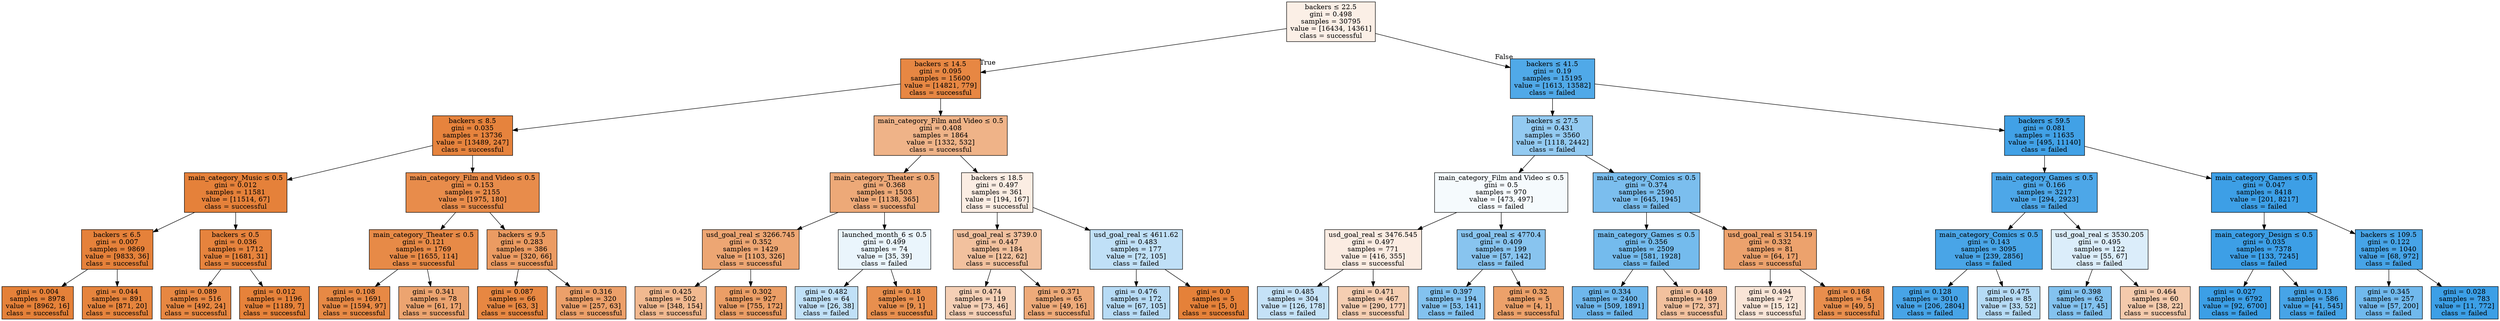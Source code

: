 digraph Tree {
node [shape=box, style="filled", color="black"] ;
0 [label=<backers &le; 22.5<br/>gini = 0.498<br/>samples = 30795<br/>value = [16434, 14361]<br/>class = successful>, fillcolor="#e5813920"] ;
1 [label=<backers &le; 14.5<br/>gini = 0.095<br/>samples = 15600<br/>value = [14821, 779]<br/>class = successful>, fillcolor="#e58139f2"] ;
0 -> 1 [labeldistance=2.5, labelangle=45, headlabel="True"] ;
2 [label=<backers &le; 8.5<br/>gini = 0.035<br/>samples = 13736<br/>value = [13489, 247]<br/>class = successful>, fillcolor="#e58139fa"] ;
1 -> 2 ;
3 [label=<main_category_Music &le; 0.5<br/>gini = 0.012<br/>samples = 11581<br/>value = [11514, 67]<br/>class = successful>, fillcolor="#e58139fe"] ;
2 -> 3 ;
4 [label=<backers &le; 6.5<br/>gini = 0.007<br/>samples = 9869<br/>value = [9833, 36]<br/>class = successful>, fillcolor="#e58139fe"] ;
3 -> 4 ;
5 [label=<gini = 0.004<br/>samples = 8978<br/>value = [8962, 16]<br/>class = successful>, fillcolor="#e58139ff"] ;
4 -> 5 ;
6 [label=<gini = 0.044<br/>samples = 891<br/>value = [871, 20]<br/>class = successful>, fillcolor="#e58139f9"] ;
4 -> 6 ;
7 [label=<backers &le; 0.5<br/>gini = 0.036<br/>samples = 1712<br/>value = [1681, 31]<br/>class = successful>, fillcolor="#e58139fa"] ;
3 -> 7 ;
8 [label=<gini = 0.089<br/>samples = 516<br/>value = [492, 24]<br/>class = successful>, fillcolor="#e58139f3"] ;
7 -> 8 ;
9 [label=<gini = 0.012<br/>samples = 1196<br/>value = [1189, 7]<br/>class = successful>, fillcolor="#e58139fd"] ;
7 -> 9 ;
10 [label=<main_category_Film and Video &le; 0.5<br/>gini = 0.153<br/>samples = 2155<br/>value = [1975, 180]<br/>class = successful>, fillcolor="#e58139e8"] ;
2 -> 10 ;
11 [label=<main_category_Theater &le; 0.5<br/>gini = 0.121<br/>samples = 1769<br/>value = [1655, 114]<br/>class = successful>, fillcolor="#e58139ed"] ;
10 -> 11 ;
12 [label=<gini = 0.108<br/>samples = 1691<br/>value = [1594, 97]<br/>class = successful>, fillcolor="#e58139ef"] ;
11 -> 12 ;
13 [label=<gini = 0.341<br/>samples = 78<br/>value = [61, 17]<br/>class = successful>, fillcolor="#e58139b8"] ;
11 -> 13 ;
14 [label=<backers &le; 9.5<br/>gini = 0.283<br/>samples = 386<br/>value = [320, 66]<br/>class = successful>, fillcolor="#e58139ca"] ;
10 -> 14 ;
15 [label=<gini = 0.087<br/>samples = 66<br/>value = [63, 3]<br/>class = successful>, fillcolor="#e58139f3"] ;
14 -> 15 ;
16 [label=<gini = 0.316<br/>samples = 320<br/>value = [257, 63]<br/>class = successful>, fillcolor="#e58139c0"] ;
14 -> 16 ;
17 [label=<main_category_Film and Video &le; 0.5<br/>gini = 0.408<br/>samples = 1864<br/>value = [1332, 532]<br/>class = successful>, fillcolor="#e5813999"] ;
1 -> 17 ;
18 [label=<main_category_Theater &le; 0.5<br/>gini = 0.368<br/>samples = 1503<br/>value = [1138, 365]<br/>class = successful>, fillcolor="#e58139ad"] ;
17 -> 18 ;
19 [label=<usd_goal_real &le; 3266.745<br/>gini = 0.352<br/>samples = 1429<br/>value = [1103, 326]<br/>class = successful>, fillcolor="#e58139b4"] ;
18 -> 19 ;
20 [label=<gini = 0.425<br/>samples = 502<br/>value = [348, 154]<br/>class = successful>, fillcolor="#e581398e"] ;
19 -> 20 ;
21 [label=<gini = 0.302<br/>samples = 927<br/>value = [755, 172]<br/>class = successful>, fillcolor="#e58139c5"] ;
19 -> 21 ;
22 [label=<launched_month_6 &le; 0.5<br/>gini = 0.499<br/>samples = 74<br/>value = [35, 39]<br/>class = failed>, fillcolor="#399de51a"] ;
18 -> 22 ;
23 [label=<gini = 0.482<br/>samples = 64<br/>value = [26, 38]<br/>class = failed>, fillcolor="#399de551"] ;
22 -> 23 ;
24 [label=<gini = 0.18<br/>samples = 10<br/>value = [9, 1]<br/>class = successful>, fillcolor="#e58139e3"] ;
22 -> 24 ;
25 [label=<backers &le; 18.5<br/>gini = 0.497<br/>samples = 361<br/>value = [194, 167]<br/>class = successful>, fillcolor="#e5813923"] ;
17 -> 25 ;
26 [label=<usd_goal_real &le; 3739.0<br/>gini = 0.447<br/>samples = 184<br/>value = [122, 62]<br/>class = successful>, fillcolor="#e581397d"] ;
25 -> 26 ;
27 [label=<gini = 0.474<br/>samples = 119<br/>value = [73, 46]<br/>class = successful>, fillcolor="#e581395e"] ;
26 -> 27 ;
28 [label=<gini = 0.371<br/>samples = 65<br/>value = [49, 16]<br/>class = successful>, fillcolor="#e58139ac"] ;
26 -> 28 ;
29 [label=<usd_goal_real &le; 4611.62<br/>gini = 0.483<br/>samples = 177<br/>value = [72, 105]<br/>class = failed>, fillcolor="#399de550"] ;
25 -> 29 ;
30 [label=<gini = 0.476<br/>samples = 172<br/>value = [67, 105]<br/>class = failed>, fillcolor="#399de55c"] ;
29 -> 30 ;
31 [label=<gini = 0.0<br/>samples = 5<br/>value = [5, 0]<br/>class = successful>, fillcolor="#e58139ff"] ;
29 -> 31 ;
32 [label=<backers &le; 41.5<br/>gini = 0.19<br/>samples = 15195<br/>value = [1613, 13582]<br/>class = failed>, fillcolor="#399de5e1"] ;
0 -> 32 [labeldistance=2.5, labelangle=-45, headlabel="False"] ;
33 [label=<backers &le; 27.5<br/>gini = 0.431<br/>samples = 3560<br/>value = [1118, 2442]<br/>class = failed>, fillcolor="#399de58a"] ;
32 -> 33 ;
34 [label=<main_category_Film and Video &le; 0.5<br/>gini = 0.5<br/>samples = 970<br/>value = [473, 497]<br/>class = failed>, fillcolor="#399de50c"] ;
33 -> 34 ;
35 [label=<usd_goal_real &le; 3476.545<br/>gini = 0.497<br/>samples = 771<br/>value = [416, 355]<br/>class = successful>, fillcolor="#e5813925"] ;
34 -> 35 ;
36 [label=<gini = 0.485<br/>samples = 304<br/>value = [126, 178]<br/>class = failed>, fillcolor="#399de54a"] ;
35 -> 36 ;
37 [label=<gini = 0.471<br/>samples = 467<br/>value = [290, 177]<br/>class = successful>, fillcolor="#e5813963"] ;
35 -> 37 ;
38 [label=<usd_goal_real &le; 4770.4<br/>gini = 0.409<br/>samples = 199<br/>value = [57, 142]<br/>class = failed>, fillcolor="#399de599"] ;
34 -> 38 ;
39 [label=<gini = 0.397<br/>samples = 194<br/>value = [53, 141]<br/>class = failed>, fillcolor="#399de59f"] ;
38 -> 39 ;
40 [label=<gini = 0.32<br/>samples = 5<br/>value = [4, 1]<br/>class = successful>, fillcolor="#e58139bf"] ;
38 -> 40 ;
41 [label=<main_category_Comics &le; 0.5<br/>gini = 0.374<br/>samples = 2590<br/>value = [645, 1945]<br/>class = failed>, fillcolor="#399de5aa"] ;
33 -> 41 ;
42 [label=<main_category_Games &le; 0.5<br/>gini = 0.356<br/>samples = 2509<br/>value = [581, 1928]<br/>class = failed>, fillcolor="#399de5b2"] ;
41 -> 42 ;
43 [label=<gini = 0.334<br/>samples = 2400<br/>value = [509, 1891]<br/>class = failed>, fillcolor="#399de5ba"] ;
42 -> 43 ;
44 [label=<gini = 0.448<br/>samples = 109<br/>value = [72, 37]<br/>class = successful>, fillcolor="#e581397c"] ;
42 -> 44 ;
45 [label=<usd_goal_real &le; 3154.19<br/>gini = 0.332<br/>samples = 81<br/>value = [64, 17]<br/>class = successful>, fillcolor="#e58139bb"] ;
41 -> 45 ;
46 [label=<gini = 0.494<br/>samples = 27<br/>value = [15, 12]<br/>class = successful>, fillcolor="#e5813933"] ;
45 -> 46 ;
47 [label=<gini = 0.168<br/>samples = 54<br/>value = [49, 5]<br/>class = successful>, fillcolor="#e58139e5"] ;
45 -> 47 ;
48 [label=<backers &le; 59.5<br/>gini = 0.081<br/>samples = 11635<br/>value = [495, 11140]<br/>class = failed>, fillcolor="#399de5f4"] ;
32 -> 48 ;
49 [label=<main_category_Games &le; 0.5<br/>gini = 0.166<br/>samples = 3217<br/>value = [294, 2923]<br/>class = failed>, fillcolor="#399de5e5"] ;
48 -> 49 ;
50 [label=<main_category_Comics &le; 0.5<br/>gini = 0.143<br/>samples = 3095<br/>value = [239, 2856]<br/>class = failed>, fillcolor="#399de5ea"] ;
49 -> 50 ;
51 [label=<gini = 0.128<br/>samples = 3010<br/>value = [206, 2804]<br/>class = failed>, fillcolor="#399de5ec"] ;
50 -> 51 ;
52 [label=<gini = 0.475<br/>samples = 85<br/>value = [33, 52]<br/>class = failed>, fillcolor="#399de55d"] ;
50 -> 52 ;
53 [label=<usd_goal_real &le; 3530.205<br/>gini = 0.495<br/>samples = 122<br/>value = [55, 67]<br/>class = failed>, fillcolor="#399de52e"] ;
49 -> 53 ;
54 [label=<gini = 0.398<br/>samples = 62<br/>value = [17, 45]<br/>class = failed>, fillcolor="#399de59f"] ;
53 -> 54 ;
55 [label=<gini = 0.464<br/>samples = 60<br/>value = [38, 22]<br/>class = successful>, fillcolor="#e581396b"] ;
53 -> 55 ;
56 [label=<main_category_Games &le; 0.5<br/>gini = 0.047<br/>samples = 8418<br/>value = [201, 8217]<br/>class = failed>, fillcolor="#399de5f9"] ;
48 -> 56 ;
57 [label=<main_category_Design &le; 0.5<br/>gini = 0.035<br/>samples = 7378<br/>value = [133, 7245]<br/>class = failed>, fillcolor="#399de5fa"] ;
56 -> 57 ;
58 [label=<gini = 0.027<br/>samples = 6792<br/>value = [92, 6700]<br/>class = failed>, fillcolor="#399de5fb"] ;
57 -> 58 ;
59 [label=<gini = 0.13<br/>samples = 586<br/>value = [41, 545]<br/>class = failed>, fillcolor="#399de5ec"] ;
57 -> 59 ;
60 [label=<backers &le; 109.5<br/>gini = 0.122<br/>samples = 1040<br/>value = [68, 972]<br/>class = failed>, fillcolor="#399de5ed"] ;
56 -> 60 ;
61 [label=<gini = 0.345<br/>samples = 257<br/>value = [57, 200]<br/>class = failed>, fillcolor="#399de5b6"] ;
60 -> 61 ;
62 [label=<gini = 0.028<br/>samples = 783<br/>value = [11, 772]<br/>class = failed>, fillcolor="#399de5fb"] ;
60 -> 62 ;
}
